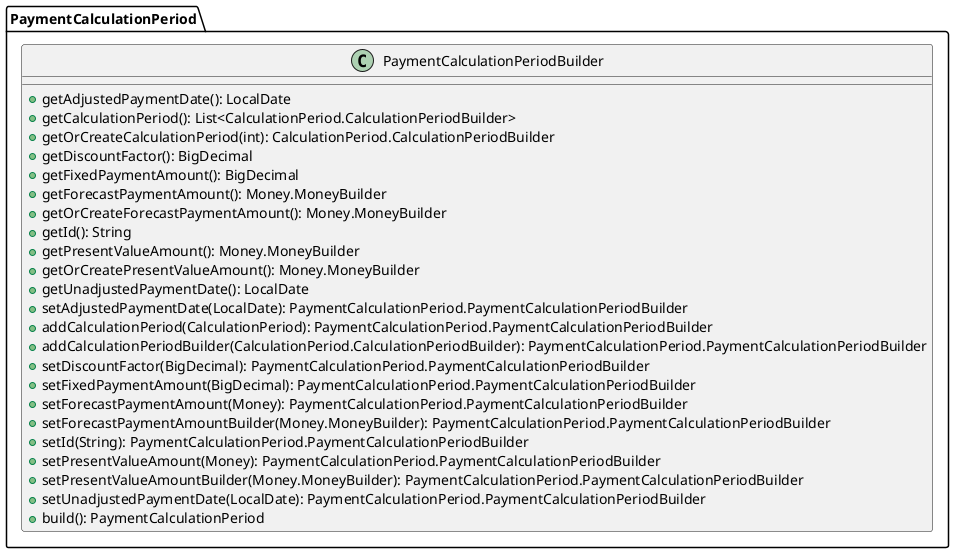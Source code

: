 @startuml

    class PaymentCalculationPeriod.PaymentCalculationPeriodBuilder [[PaymentCalculationPeriod.PaymentCalculationPeriodBuilder.html]] {
        +getAdjustedPaymentDate(): LocalDate
        +getCalculationPeriod(): List<CalculationPeriod.CalculationPeriodBuilder>
        +getOrCreateCalculationPeriod(int): CalculationPeriod.CalculationPeriodBuilder
        +getDiscountFactor(): BigDecimal
        +getFixedPaymentAmount(): BigDecimal
        +getForecastPaymentAmount(): Money.MoneyBuilder
        +getOrCreateForecastPaymentAmount(): Money.MoneyBuilder
        +getId(): String
        +getPresentValueAmount(): Money.MoneyBuilder
        +getOrCreatePresentValueAmount(): Money.MoneyBuilder
        +getUnadjustedPaymentDate(): LocalDate
        +setAdjustedPaymentDate(LocalDate): PaymentCalculationPeriod.PaymentCalculationPeriodBuilder
        +addCalculationPeriod(CalculationPeriod): PaymentCalculationPeriod.PaymentCalculationPeriodBuilder
        +addCalculationPeriodBuilder(CalculationPeriod.CalculationPeriodBuilder): PaymentCalculationPeriod.PaymentCalculationPeriodBuilder
        +setDiscountFactor(BigDecimal): PaymentCalculationPeriod.PaymentCalculationPeriodBuilder
        +setFixedPaymentAmount(BigDecimal): PaymentCalculationPeriod.PaymentCalculationPeriodBuilder
        +setForecastPaymentAmount(Money): PaymentCalculationPeriod.PaymentCalculationPeriodBuilder
        +setForecastPaymentAmountBuilder(Money.MoneyBuilder): PaymentCalculationPeriod.PaymentCalculationPeriodBuilder
        +setId(String): PaymentCalculationPeriod.PaymentCalculationPeriodBuilder
        +setPresentValueAmount(Money): PaymentCalculationPeriod.PaymentCalculationPeriodBuilder
        +setPresentValueAmountBuilder(Money.MoneyBuilder): PaymentCalculationPeriod.PaymentCalculationPeriodBuilder
        +setUnadjustedPaymentDate(LocalDate): PaymentCalculationPeriod.PaymentCalculationPeriodBuilder
        +build(): PaymentCalculationPeriod
    }

@enduml
